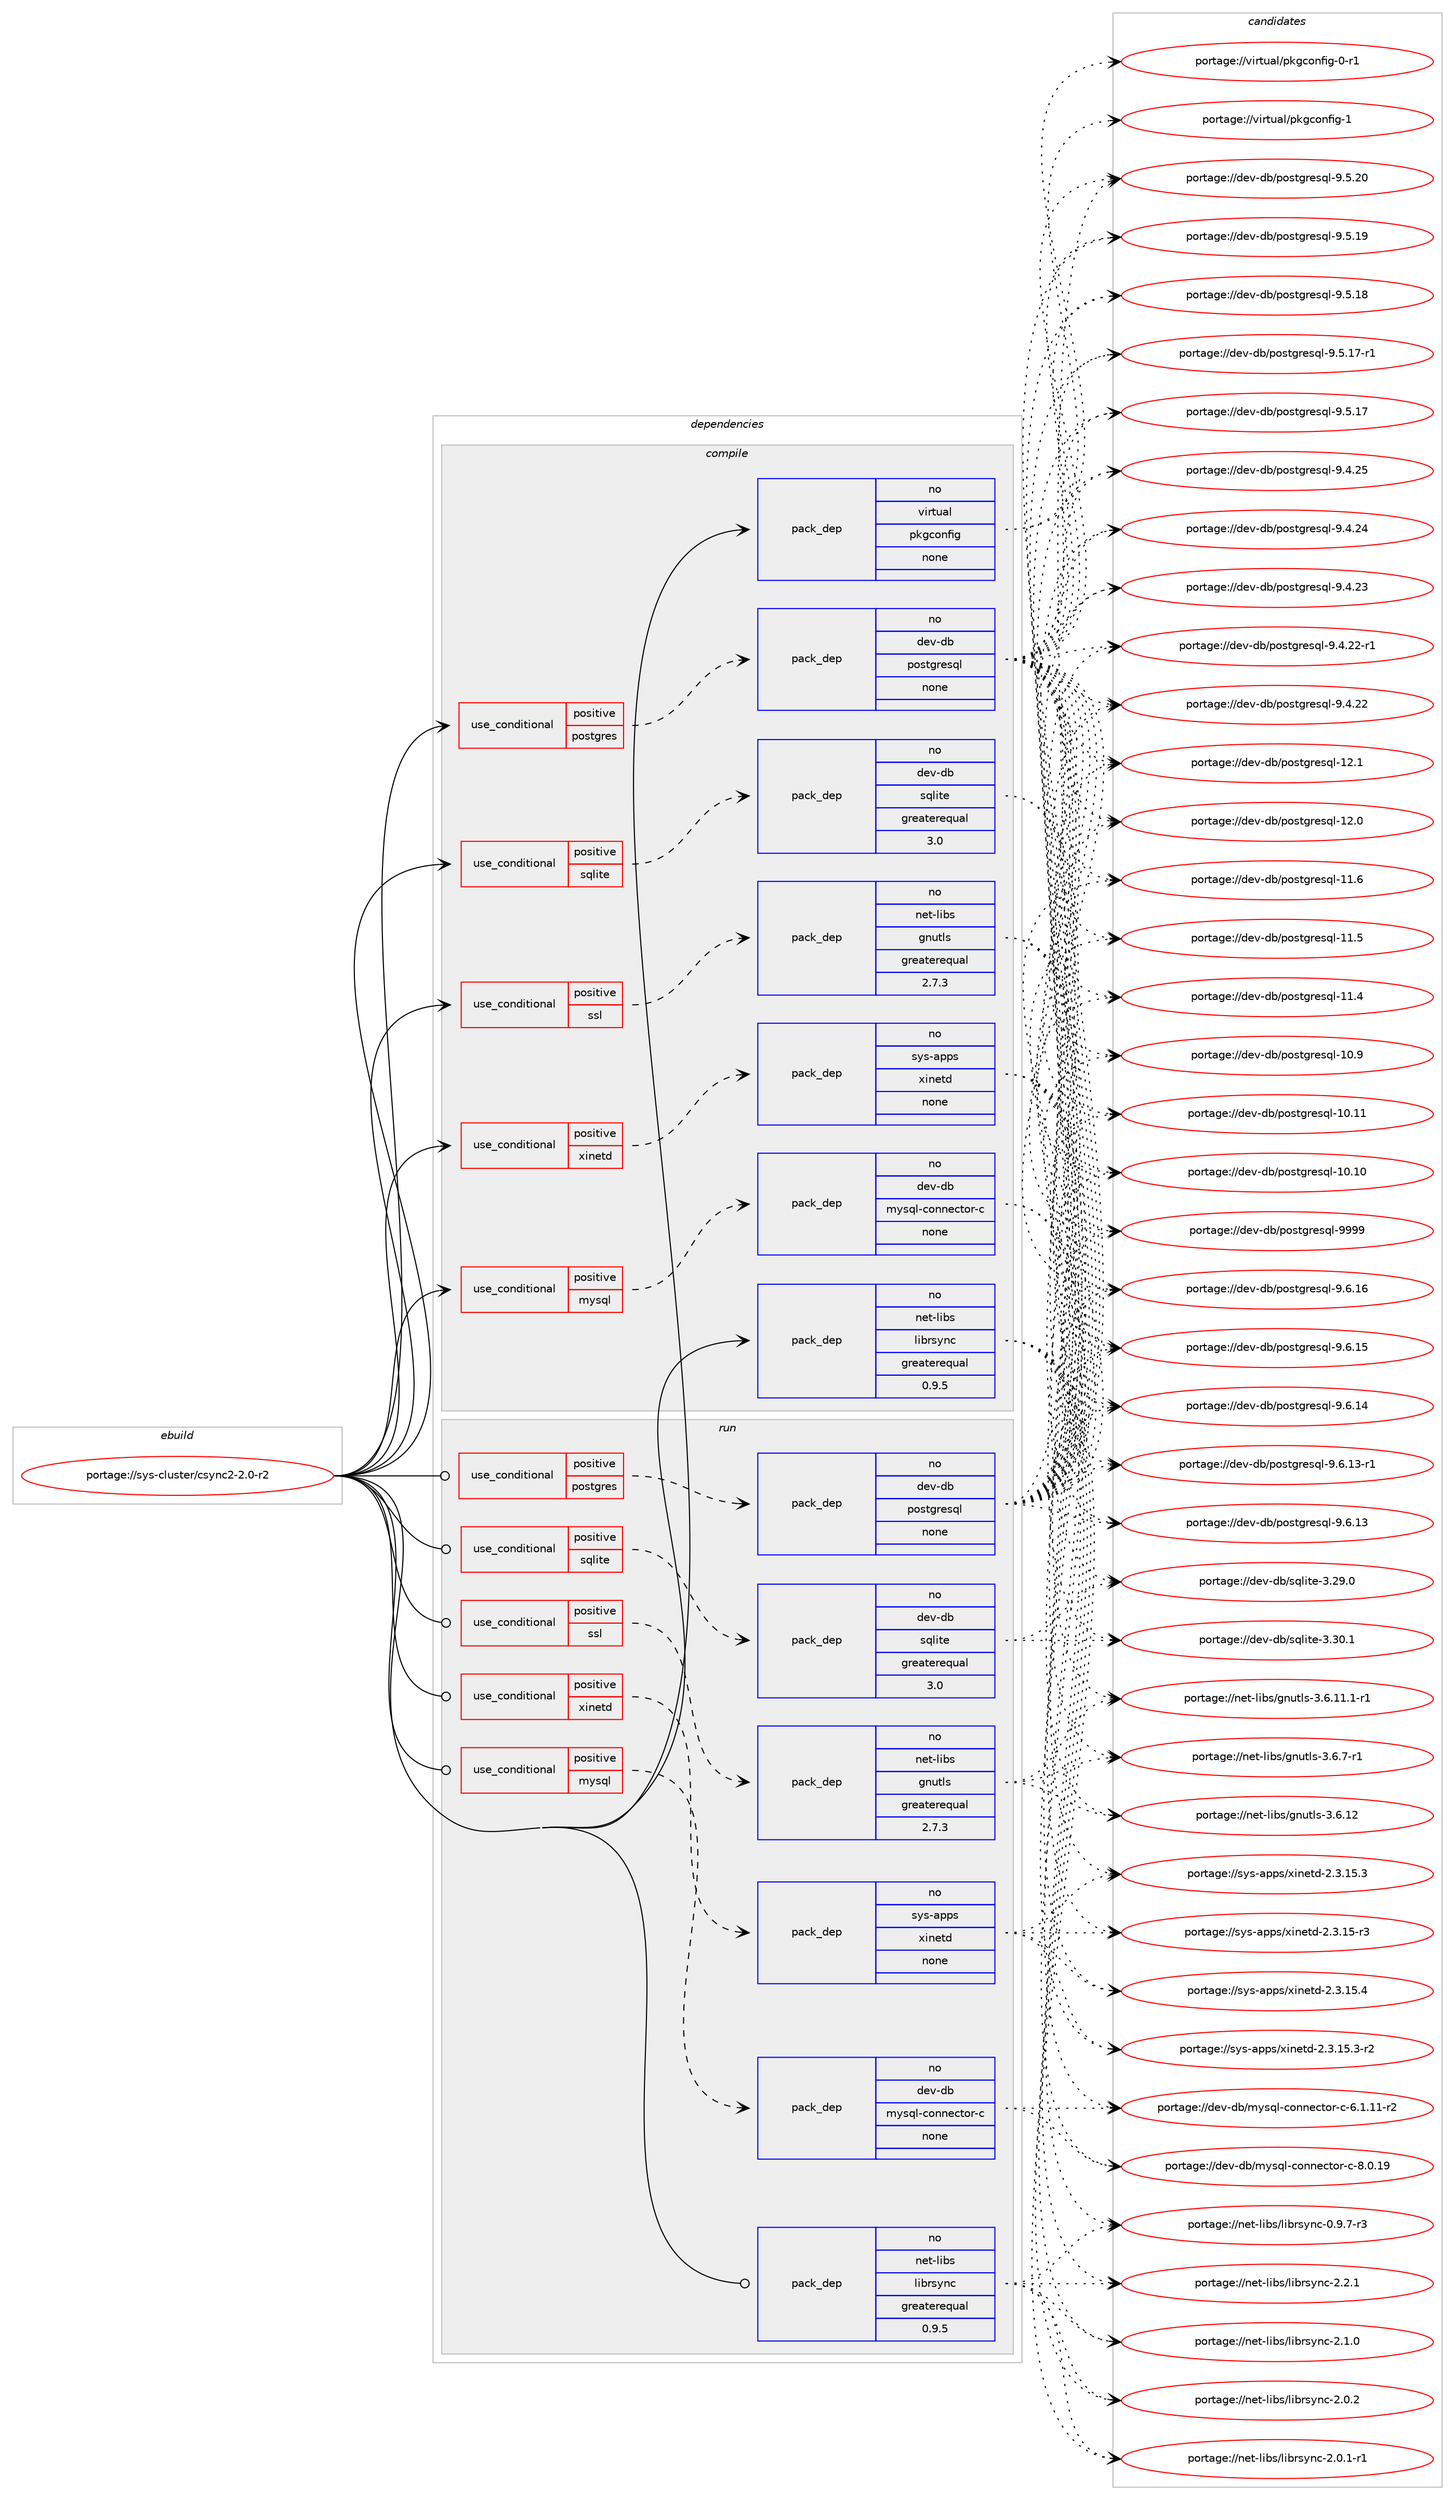 digraph prolog {

# *************
# Graph options
# *************

newrank=true;
concentrate=true;
compound=true;
graph [rankdir=LR,fontname=Helvetica,fontsize=10,ranksep=1.5];#, ranksep=2.5, nodesep=0.2];
edge  [arrowhead=vee];
node  [fontname=Helvetica,fontsize=10];

# **********
# The ebuild
# **********

subgraph cluster_leftcol {
color=gray;
rank=same;
label=<<i>ebuild</i>>;
id [label="portage://sys-cluster/csync2-2.0-r2", color=red, width=4, href="../sys-cluster/csync2-2.0-r2.svg"];
}

# ****************
# The dependencies
# ****************

subgraph cluster_midcol {
color=gray;
label=<<i>dependencies</i>>;
subgraph cluster_compile {
fillcolor="#eeeeee";
style=filled;
label=<<i>compile</i>>;
subgraph cond11153 {
dependency54401 [label=<<TABLE BORDER="0" CELLBORDER="1" CELLSPACING="0" CELLPADDING="4"><TR><TD ROWSPAN="3" CELLPADDING="10">use_conditional</TD></TR><TR><TD>positive</TD></TR><TR><TD>mysql</TD></TR></TABLE>>, shape=none, color=red];
subgraph pack42097 {
dependency54402 [label=<<TABLE BORDER="0" CELLBORDER="1" CELLSPACING="0" CELLPADDING="4" WIDTH="220"><TR><TD ROWSPAN="6" CELLPADDING="30">pack_dep</TD></TR><TR><TD WIDTH="110">no</TD></TR><TR><TD>dev-db</TD></TR><TR><TD>mysql-connector-c</TD></TR><TR><TD>none</TD></TR><TR><TD></TD></TR></TABLE>>, shape=none, color=blue];
}
dependency54401:e -> dependency54402:w [weight=20,style="dashed",arrowhead="vee"];
}
id:e -> dependency54401:w [weight=20,style="solid",arrowhead="vee"];
subgraph cond11154 {
dependency54403 [label=<<TABLE BORDER="0" CELLBORDER="1" CELLSPACING="0" CELLPADDING="4"><TR><TD ROWSPAN="3" CELLPADDING="10">use_conditional</TD></TR><TR><TD>positive</TD></TR><TR><TD>postgres</TD></TR></TABLE>>, shape=none, color=red];
subgraph pack42098 {
dependency54404 [label=<<TABLE BORDER="0" CELLBORDER="1" CELLSPACING="0" CELLPADDING="4" WIDTH="220"><TR><TD ROWSPAN="6" CELLPADDING="30">pack_dep</TD></TR><TR><TD WIDTH="110">no</TD></TR><TR><TD>dev-db</TD></TR><TR><TD>postgresql</TD></TR><TR><TD>none</TD></TR><TR><TD></TD></TR></TABLE>>, shape=none, color=blue];
}
dependency54403:e -> dependency54404:w [weight=20,style="dashed",arrowhead="vee"];
}
id:e -> dependency54403:w [weight=20,style="solid",arrowhead="vee"];
subgraph cond11155 {
dependency54405 [label=<<TABLE BORDER="0" CELLBORDER="1" CELLSPACING="0" CELLPADDING="4"><TR><TD ROWSPAN="3" CELLPADDING="10">use_conditional</TD></TR><TR><TD>positive</TD></TR><TR><TD>sqlite</TD></TR></TABLE>>, shape=none, color=red];
subgraph pack42099 {
dependency54406 [label=<<TABLE BORDER="0" CELLBORDER="1" CELLSPACING="0" CELLPADDING="4" WIDTH="220"><TR><TD ROWSPAN="6" CELLPADDING="30">pack_dep</TD></TR><TR><TD WIDTH="110">no</TD></TR><TR><TD>dev-db</TD></TR><TR><TD>sqlite</TD></TR><TR><TD>greaterequal</TD></TR><TR><TD>3.0</TD></TR></TABLE>>, shape=none, color=blue];
}
dependency54405:e -> dependency54406:w [weight=20,style="dashed",arrowhead="vee"];
}
id:e -> dependency54405:w [weight=20,style="solid",arrowhead="vee"];
subgraph cond11156 {
dependency54407 [label=<<TABLE BORDER="0" CELLBORDER="1" CELLSPACING="0" CELLPADDING="4"><TR><TD ROWSPAN="3" CELLPADDING="10">use_conditional</TD></TR><TR><TD>positive</TD></TR><TR><TD>ssl</TD></TR></TABLE>>, shape=none, color=red];
subgraph pack42100 {
dependency54408 [label=<<TABLE BORDER="0" CELLBORDER="1" CELLSPACING="0" CELLPADDING="4" WIDTH="220"><TR><TD ROWSPAN="6" CELLPADDING="30">pack_dep</TD></TR><TR><TD WIDTH="110">no</TD></TR><TR><TD>net-libs</TD></TR><TR><TD>gnutls</TD></TR><TR><TD>greaterequal</TD></TR><TR><TD>2.7.3</TD></TR></TABLE>>, shape=none, color=blue];
}
dependency54407:e -> dependency54408:w [weight=20,style="dashed",arrowhead="vee"];
}
id:e -> dependency54407:w [weight=20,style="solid",arrowhead="vee"];
subgraph cond11157 {
dependency54409 [label=<<TABLE BORDER="0" CELLBORDER="1" CELLSPACING="0" CELLPADDING="4"><TR><TD ROWSPAN="3" CELLPADDING="10">use_conditional</TD></TR><TR><TD>positive</TD></TR><TR><TD>xinetd</TD></TR></TABLE>>, shape=none, color=red];
subgraph pack42101 {
dependency54410 [label=<<TABLE BORDER="0" CELLBORDER="1" CELLSPACING="0" CELLPADDING="4" WIDTH="220"><TR><TD ROWSPAN="6" CELLPADDING="30">pack_dep</TD></TR><TR><TD WIDTH="110">no</TD></TR><TR><TD>sys-apps</TD></TR><TR><TD>xinetd</TD></TR><TR><TD>none</TD></TR><TR><TD></TD></TR></TABLE>>, shape=none, color=blue];
}
dependency54409:e -> dependency54410:w [weight=20,style="dashed",arrowhead="vee"];
}
id:e -> dependency54409:w [weight=20,style="solid",arrowhead="vee"];
subgraph pack42102 {
dependency54411 [label=<<TABLE BORDER="0" CELLBORDER="1" CELLSPACING="0" CELLPADDING="4" WIDTH="220"><TR><TD ROWSPAN="6" CELLPADDING="30">pack_dep</TD></TR><TR><TD WIDTH="110">no</TD></TR><TR><TD>net-libs</TD></TR><TR><TD>librsync</TD></TR><TR><TD>greaterequal</TD></TR><TR><TD>0.9.5</TD></TR></TABLE>>, shape=none, color=blue];
}
id:e -> dependency54411:w [weight=20,style="solid",arrowhead="vee"];
subgraph pack42103 {
dependency54412 [label=<<TABLE BORDER="0" CELLBORDER="1" CELLSPACING="0" CELLPADDING="4" WIDTH="220"><TR><TD ROWSPAN="6" CELLPADDING="30">pack_dep</TD></TR><TR><TD WIDTH="110">no</TD></TR><TR><TD>virtual</TD></TR><TR><TD>pkgconfig</TD></TR><TR><TD>none</TD></TR><TR><TD></TD></TR></TABLE>>, shape=none, color=blue];
}
id:e -> dependency54412:w [weight=20,style="solid",arrowhead="vee"];
}
subgraph cluster_compileandrun {
fillcolor="#eeeeee";
style=filled;
label=<<i>compile and run</i>>;
}
subgraph cluster_run {
fillcolor="#eeeeee";
style=filled;
label=<<i>run</i>>;
subgraph cond11158 {
dependency54413 [label=<<TABLE BORDER="0" CELLBORDER="1" CELLSPACING="0" CELLPADDING="4"><TR><TD ROWSPAN="3" CELLPADDING="10">use_conditional</TD></TR><TR><TD>positive</TD></TR><TR><TD>mysql</TD></TR></TABLE>>, shape=none, color=red];
subgraph pack42104 {
dependency54414 [label=<<TABLE BORDER="0" CELLBORDER="1" CELLSPACING="0" CELLPADDING="4" WIDTH="220"><TR><TD ROWSPAN="6" CELLPADDING="30">pack_dep</TD></TR><TR><TD WIDTH="110">no</TD></TR><TR><TD>dev-db</TD></TR><TR><TD>mysql-connector-c</TD></TR><TR><TD>none</TD></TR><TR><TD></TD></TR></TABLE>>, shape=none, color=blue];
}
dependency54413:e -> dependency54414:w [weight=20,style="dashed",arrowhead="vee"];
}
id:e -> dependency54413:w [weight=20,style="solid",arrowhead="odot"];
subgraph cond11159 {
dependency54415 [label=<<TABLE BORDER="0" CELLBORDER="1" CELLSPACING="0" CELLPADDING="4"><TR><TD ROWSPAN="3" CELLPADDING="10">use_conditional</TD></TR><TR><TD>positive</TD></TR><TR><TD>postgres</TD></TR></TABLE>>, shape=none, color=red];
subgraph pack42105 {
dependency54416 [label=<<TABLE BORDER="0" CELLBORDER="1" CELLSPACING="0" CELLPADDING="4" WIDTH="220"><TR><TD ROWSPAN="6" CELLPADDING="30">pack_dep</TD></TR><TR><TD WIDTH="110">no</TD></TR><TR><TD>dev-db</TD></TR><TR><TD>postgresql</TD></TR><TR><TD>none</TD></TR><TR><TD></TD></TR></TABLE>>, shape=none, color=blue];
}
dependency54415:e -> dependency54416:w [weight=20,style="dashed",arrowhead="vee"];
}
id:e -> dependency54415:w [weight=20,style="solid",arrowhead="odot"];
subgraph cond11160 {
dependency54417 [label=<<TABLE BORDER="0" CELLBORDER="1" CELLSPACING="0" CELLPADDING="4"><TR><TD ROWSPAN="3" CELLPADDING="10">use_conditional</TD></TR><TR><TD>positive</TD></TR><TR><TD>sqlite</TD></TR></TABLE>>, shape=none, color=red];
subgraph pack42106 {
dependency54418 [label=<<TABLE BORDER="0" CELLBORDER="1" CELLSPACING="0" CELLPADDING="4" WIDTH="220"><TR><TD ROWSPAN="6" CELLPADDING="30">pack_dep</TD></TR><TR><TD WIDTH="110">no</TD></TR><TR><TD>dev-db</TD></TR><TR><TD>sqlite</TD></TR><TR><TD>greaterequal</TD></TR><TR><TD>3.0</TD></TR></TABLE>>, shape=none, color=blue];
}
dependency54417:e -> dependency54418:w [weight=20,style="dashed",arrowhead="vee"];
}
id:e -> dependency54417:w [weight=20,style="solid",arrowhead="odot"];
subgraph cond11161 {
dependency54419 [label=<<TABLE BORDER="0" CELLBORDER="1" CELLSPACING="0" CELLPADDING="4"><TR><TD ROWSPAN="3" CELLPADDING="10">use_conditional</TD></TR><TR><TD>positive</TD></TR><TR><TD>ssl</TD></TR></TABLE>>, shape=none, color=red];
subgraph pack42107 {
dependency54420 [label=<<TABLE BORDER="0" CELLBORDER="1" CELLSPACING="0" CELLPADDING="4" WIDTH="220"><TR><TD ROWSPAN="6" CELLPADDING="30">pack_dep</TD></TR><TR><TD WIDTH="110">no</TD></TR><TR><TD>net-libs</TD></TR><TR><TD>gnutls</TD></TR><TR><TD>greaterequal</TD></TR><TR><TD>2.7.3</TD></TR></TABLE>>, shape=none, color=blue];
}
dependency54419:e -> dependency54420:w [weight=20,style="dashed",arrowhead="vee"];
}
id:e -> dependency54419:w [weight=20,style="solid",arrowhead="odot"];
subgraph cond11162 {
dependency54421 [label=<<TABLE BORDER="0" CELLBORDER="1" CELLSPACING="0" CELLPADDING="4"><TR><TD ROWSPAN="3" CELLPADDING="10">use_conditional</TD></TR><TR><TD>positive</TD></TR><TR><TD>xinetd</TD></TR></TABLE>>, shape=none, color=red];
subgraph pack42108 {
dependency54422 [label=<<TABLE BORDER="0" CELLBORDER="1" CELLSPACING="0" CELLPADDING="4" WIDTH="220"><TR><TD ROWSPAN="6" CELLPADDING="30">pack_dep</TD></TR><TR><TD WIDTH="110">no</TD></TR><TR><TD>sys-apps</TD></TR><TR><TD>xinetd</TD></TR><TR><TD>none</TD></TR><TR><TD></TD></TR></TABLE>>, shape=none, color=blue];
}
dependency54421:e -> dependency54422:w [weight=20,style="dashed",arrowhead="vee"];
}
id:e -> dependency54421:w [weight=20,style="solid",arrowhead="odot"];
subgraph pack42109 {
dependency54423 [label=<<TABLE BORDER="0" CELLBORDER="1" CELLSPACING="0" CELLPADDING="4" WIDTH="220"><TR><TD ROWSPAN="6" CELLPADDING="30">pack_dep</TD></TR><TR><TD WIDTH="110">no</TD></TR><TR><TD>net-libs</TD></TR><TR><TD>librsync</TD></TR><TR><TD>greaterequal</TD></TR><TR><TD>0.9.5</TD></TR></TABLE>>, shape=none, color=blue];
}
id:e -> dependency54423:w [weight=20,style="solid",arrowhead="odot"];
}
}

# **************
# The candidates
# **************

subgraph cluster_choices {
rank=same;
color=gray;
label=<<i>candidates</i>>;

subgraph choice42097 {
color=black;
nodesep=1;
choice100101118451009847109121115113108459911111011010199116111114459945564648464957 [label="portage://dev-db/mysql-connector-c-8.0.19", color=red, width=4,href="../dev-db/mysql-connector-c-8.0.19.svg"];
choice1001011184510098471091211151131084599111110110101991161111144599455446494649494511450 [label="portage://dev-db/mysql-connector-c-6.1.11-r2", color=red, width=4,href="../dev-db/mysql-connector-c-6.1.11-r2.svg"];
dependency54402:e -> choice100101118451009847109121115113108459911111011010199116111114459945564648464957:w [style=dotted,weight="100"];
dependency54402:e -> choice1001011184510098471091211151131084599111110110101991161111144599455446494649494511450:w [style=dotted,weight="100"];
}
subgraph choice42098 {
color=black;
nodesep=1;
choice1001011184510098471121111151161031141011151131084557575757 [label="portage://dev-db/postgresql-9999", color=red, width=4,href="../dev-db/postgresql-9999.svg"];
choice10010111845100984711211111511610311410111511310845574654464954 [label="portage://dev-db/postgresql-9.6.16", color=red, width=4,href="../dev-db/postgresql-9.6.16.svg"];
choice10010111845100984711211111511610311410111511310845574654464953 [label="portage://dev-db/postgresql-9.6.15", color=red, width=4,href="../dev-db/postgresql-9.6.15.svg"];
choice10010111845100984711211111511610311410111511310845574654464952 [label="portage://dev-db/postgresql-9.6.14", color=red, width=4,href="../dev-db/postgresql-9.6.14.svg"];
choice100101118451009847112111115116103114101115113108455746544649514511449 [label="portage://dev-db/postgresql-9.6.13-r1", color=red, width=4,href="../dev-db/postgresql-9.6.13-r1.svg"];
choice10010111845100984711211111511610311410111511310845574654464951 [label="portage://dev-db/postgresql-9.6.13", color=red, width=4,href="../dev-db/postgresql-9.6.13.svg"];
choice10010111845100984711211111511610311410111511310845574653465048 [label="portage://dev-db/postgresql-9.5.20", color=red, width=4,href="../dev-db/postgresql-9.5.20.svg"];
choice10010111845100984711211111511610311410111511310845574653464957 [label="portage://dev-db/postgresql-9.5.19", color=red, width=4,href="../dev-db/postgresql-9.5.19.svg"];
choice10010111845100984711211111511610311410111511310845574653464956 [label="portage://dev-db/postgresql-9.5.18", color=red, width=4,href="../dev-db/postgresql-9.5.18.svg"];
choice100101118451009847112111115116103114101115113108455746534649554511449 [label="portage://dev-db/postgresql-9.5.17-r1", color=red, width=4,href="../dev-db/postgresql-9.5.17-r1.svg"];
choice10010111845100984711211111511610311410111511310845574653464955 [label="portage://dev-db/postgresql-9.5.17", color=red, width=4,href="../dev-db/postgresql-9.5.17.svg"];
choice10010111845100984711211111511610311410111511310845574652465053 [label="portage://dev-db/postgresql-9.4.25", color=red, width=4,href="../dev-db/postgresql-9.4.25.svg"];
choice10010111845100984711211111511610311410111511310845574652465052 [label="portage://dev-db/postgresql-9.4.24", color=red, width=4,href="../dev-db/postgresql-9.4.24.svg"];
choice10010111845100984711211111511610311410111511310845574652465051 [label="portage://dev-db/postgresql-9.4.23", color=red, width=4,href="../dev-db/postgresql-9.4.23.svg"];
choice100101118451009847112111115116103114101115113108455746524650504511449 [label="portage://dev-db/postgresql-9.4.22-r1", color=red, width=4,href="../dev-db/postgresql-9.4.22-r1.svg"];
choice10010111845100984711211111511610311410111511310845574652465050 [label="portage://dev-db/postgresql-9.4.22", color=red, width=4,href="../dev-db/postgresql-9.4.22.svg"];
choice1001011184510098471121111151161031141011151131084549504649 [label="portage://dev-db/postgresql-12.1", color=red, width=4,href="../dev-db/postgresql-12.1.svg"];
choice1001011184510098471121111151161031141011151131084549504648 [label="portage://dev-db/postgresql-12.0", color=red, width=4,href="../dev-db/postgresql-12.0.svg"];
choice1001011184510098471121111151161031141011151131084549494654 [label="portage://dev-db/postgresql-11.6", color=red, width=4,href="../dev-db/postgresql-11.6.svg"];
choice1001011184510098471121111151161031141011151131084549494653 [label="portage://dev-db/postgresql-11.5", color=red, width=4,href="../dev-db/postgresql-11.5.svg"];
choice1001011184510098471121111151161031141011151131084549494652 [label="portage://dev-db/postgresql-11.4", color=red, width=4,href="../dev-db/postgresql-11.4.svg"];
choice1001011184510098471121111151161031141011151131084549484657 [label="portage://dev-db/postgresql-10.9", color=red, width=4,href="../dev-db/postgresql-10.9.svg"];
choice100101118451009847112111115116103114101115113108454948464949 [label="portage://dev-db/postgresql-10.11", color=red, width=4,href="../dev-db/postgresql-10.11.svg"];
choice100101118451009847112111115116103114101115113108454948464948 [label="portage://dev-db/postgresql-10.10", color=red, width=4,href="../dev-db/postgresql-10.10.svg"];
dependency54404:e -> choice1001011184510098471121111151161031141011151131084557575757:w [style=dotted,weight="100"];
dependency54404:e -> choice10010111845100984711211111511610311410111511310845574654464954:w [style=dotted,weight="100"];
dependency54404:e -> choice10010111845100984711211111511610311410111511310845574654464953:w [style=dotted,weight="100"];
dependency54404:e -> choice10010111845100984711211111511610311410111511310845574654464952:w [style=dotted,weight="100"];
dependency54404:e -> choice100101118451009847112111115116103114101115113108455746544649514511449:w [style=dotted,weight="100"];
dependency54404:e -> choice10010111845100984711211111511610311410111511310845574654464951:w [style=dotted,weight="100"];
dependency54404:e -> choice10010111845100984711211111511610311410111511310845574653465048:w [style=dotted,weight="100"];
dependency54404:e -> choice10010111845100984711211111511610311410111511310845574653464957:w [style=dotted,weight="100"];
dependency54404:e -> choice10010111845100984711211111511610311410111511310845574653464956:w [style=dotted,weight="100"];
dependency54404:e -> choice100101118451009847112111115116103114101115113108455746534649554511449:w [style=dotted,weight="100"];
dependency54404:e -> choice10010111845100984711211111511610311410111511310845574653464955:w [style=dotted,weight="100"];
dependency54404:e -> choice10010111845100984711211111511610311410111511310845574652465053:w [style=dotted,weight="100"];
dependency54404:e -> choice10010111845100984711211111511610311410111511310845574652465052:w [style=dotted,weight="100"];
dependency54404:e -> choice10010111845100984711211111511610311410111511310845574652465051:w [style=dotted,weight="100"];
dependency54404:e -> choice100101118451009847112111115116103114101115113108455746524650504511449:w [style=dotted,weight="100"];
dependency54404:e -> choice10010111845100984711211111511610311410111511310845574652465050:w [style=dotted,weight="100"];
dependency54404:e -> choice1001011184510098471121111151161031141011151131084549504649:w [style=dotted,weight="100"];
dependency54404:e -> choice1001011184510098471121111151161031141011151131084549504648:w [style=dotted,weight="100"];
dependency54404:e -> choice1001011184510098471121111151161031141011151131084549494654:w [style=dotted,weight="100"];
dependency54404:e -> choice1001011184510098471121111151161031141011151131084549494653:w [style=dotted,weight="100"];
dependency54404:e -> choice1001011184510098471121111151161031141011151131084549494652:w [style=dotted,weight="100"];
dependency54404:e -> choice1001011184510098471121111151161031141011151131084549484657:w [style=dotted,weight="100"];
dependency54404:e -> choice100101118451009847112111115116103114101115113108454948464949:w [style=dotted,weight="100"];
dependency54404:e -> choice100101118451009847112111115116103114101115113108454948464948:w [style=dotted,weight="100"];
}
subgraph choice42099 {
color=black;
nodesep=1;
choice10010111845100984711511310810511610145514651484649 [label="portage://dev-db/sqlite-3.30.1", color=red, width=4,href="../dev-db/sqlite-3.30.1.svg"];
choice10010111845100984711511310810511610145514650574648 [label="portage://dev-db/sqlite-3.29.0", color=red, width=4,href="../dev-db/sqlite-3.29.0.svg"];
dependency54406:e -> choice10010111845100984711511310810511610145514651484649:w [style=dotted,weight="100"];
dependency54406:e -> choice10010111845100984711511310810511610145514650574648:w [style=dotted,weight="100"];
}
subgraph choice42100 {
color=black;
nodesep=1;
choice1101011164510810598115471031101171161081154551465446554511449 [label="portage://net-libs/gnutls-3.6.7-r1", color=red, width=4,href="../net-libs/gnutls-3.6.7-r1.svg"];
choice11010111645108105981154710311011711610811545514654464950 [label="portage://net-libs/gnutls-3.6.12", color=red, width=4,href="../net-libs/gnutls-3.6.12.svg"];
choice1101011164510810598115471031101171161081154551465446494946494511449 [label="portage://net-libs/gnutls-3.6.11.1-r1", color=red, width=4,href="../net-libs/gnutls-3.6.11.1-r1.svg"];
dependency54408:e -> choice1101011164510810598115471031101171161081154551465446554511449:w [style=dotted,weight="100"];
dependency54408:e -> choice11010111645108105981154710311011711610811545514654464950:w [style=dotted,weight="100"];
dependency54408:e -> choice1101011164510810598115471031101171161081154551465446494946494511449:w [style=dotted,weight="100"];
}
subgraph choice42101 {
color=black;
nodesep=1;
choice115121115459711211211547120105110101116100455046514649534652 [label="portage://sys-apps/xinetd-2.3.15.4", color=red, width=4,href="../sys-apps/xinetd-2.3.15.4.svg"];
choice1151211154597112112115471201051101011161004550465146495346514511450 [label="portage://sys-apps/xinetd-2.3.15.3-r2", color=red, width=4,href="../sys-apps/xinetd-2.3.15.3-r2.svg"];
choice115121115459711211211547120105110101116100455046514649534651 [label="portage://sys-apps/xinetd-2.3.15.3", color=red, width=4,href="../sys-apps/xinetd-2.3.15.3.svg"];
choice115121115459711211211547120105110101116100455046514649534511451 [label="portage://sys-apps/xinetd-2.3.15-r3", color=red, width=4,href="../sys-apps/xinetd-2.3.15-r3.svg"];
dependency54410:e -> choice115121115459711211211547120105110101116100455046514649534652:w [style=dotted,weight="100"];
dependency54410:e -> choice1151211154597112112115471201051101011161004550465146495346514511450:w [style=dotted,weight="100"];
dependency54410:e -> choice115121115459711211211547120105110101116100455046514649534651:w [style=dotted,weight="100"];
dependency54410:e -> choice115121115459711211211547120105110101116100455046514649534511451:w [style=dotted,weight="100"];
}
subgraph choice42102 {
color=black;
nodesep=1;
choice1101011164510810598115471081059811411512111099455046504649 [label="portage://net-libs/librsync-2.2.1", color=red, width=4,href="../net-libs/librsync-2.2.1.svg"];
choice1101011164510810598115471081059811411512111099455046494648 [label="portage://net-libs/librsync-2.1.0", color=red, width=4,href="../net-libs/librsync-2.1.0.svg"];
choice1101011164510810598115471081059811411512111099455046484650 [label="portage://net-libs/librsync-2.0.2", color=red, width=4,href="../net-libs/librsync-2.0.2.svg"];
choice11010111645108105981154710810598114115121110994550464846494511449 [label="portage://net-libs/librsync-2.0.1-r1", color=red, width=4,href="../net-libs/librsync-2.0.1-r1.svg"];
choice11010111645108105981154710810598114115121110994548465746554511451 [label="portage://net-libs/librsync-0.9.7-r3", color=red, width=4,href="../net-libs/librsync-0.9.7-r3.svg"];
dependency54411:e -> choice1101011164510810598115471081059811411512111099455046504649:w [style=dotted,weight="100"];
dependency54411:e -> choice1101011164510810598115471081059811411512111099455046494648:w [style=dotted,weight="100"];
dependency54411:e -> choice1101011164510810598115471081059811411512111099455046484650:w [style=dotted,weight="100"];
dependency54411:e -> choice11010111645108105981154710810598114115121110994550464846494511449:w [style=dotted,weight="100"];
dependency54411:e -> choice11010111645108105981154710810598114115121110994548465746554511451:w [style=dotted,weight="100"];
}
subgraph choice42103 {
color=black;
nodesep=1;
choice1181051141161179710847112107103991111101021051034549 [label="portage://virtual/pkgconfig-1", color=red, width=4,href="../virtual/pkgconfig-1.svg"];
choice11810511411611797108471121071039911111010210510345484511449 [label="portage://virtual/pkgconfig-0-r1", color=red, width=4,href="../virtual/pkgconfig-0-r1.svg"];
dependency54412:e -> choice1181051141161179710847112107103991111101021051034549:w [style=dotted,weight="100"];
dependency54412:e -> choice11810511411611797108471121071039911111010210510345484511449:w [style=dotted,weight="100"];
}
subgraph choice42104 {
color=black;
nodesep=1;
choice100101118451009847109121115113108459911111011010199116111114459945564648464957 [label="portage://dev-db/mysql-connector-c-8.0.19", color=red, width=4,href="../dev-db/mysql-connector-c-8.0.19.svg"];
choice1001011184510098471091211151131084599111110110101991161111144599455446494649494511450 [label="portage://dev-db/mysql-connector-c-6.1.11-r2", color=red, width=4,href="../dev-db/mysql-connector-c-6.1.11-r2.svg"];
dependency54414:e -> choice100101118451009847109121115113108459911111011010199116111114459945564648464957:w [style=dotted,weight="100"];
dependency54414:e -> choice1001011184510098471091211151131084599111110110101991161111144599455446494649494511450:w [style=dotted,weight="100"];
}
subgraph choice42105 {
color=black;
nodesep=1;
choice1001011184510098471121111151161031141011151131084557575757 [label="portage://dev-db/postgresql-9999", color=red, width=4,href="../dev-db/postgresql-9999.svg"];
choice10010111845100984711211111511610311410111511310845574654464954 [label="portage://dev-db/postgresql-9.6.16", color=red, width=4,href="../dev-db/postgresql-9.6.16.svg"];
choice10010111845100984711211111511610311410111511310845574654464953 [label="portage://dev-db/postgresql-9.6.15", color=red, width=4,href="../dev-db/postgresql-9.6.15.svg"];
choice10010111845100984711211111511610311410111511310845574654464952 [label="portage://dev-db/postgresql-9.6.14", color=red, width=4,href="../dev-db/postgresql-9.6.14.svg"];
choice100101118451009847112111115116103114101115113108455746544649514511449 [label="portage://dev-db/postgresql-9.6.13-r1", color=red, width=4,href="../dev-db/postgresql-9.6.13-r1.svg"];
choice10010111845100984711211111511610311410111511310845574654464951 [label="portage://dev-db/postgresql-9.6.13", color=red, width=4,href="../dev-db/postgresql-9.6.13.svg"];
choice10010111845100984711211111511610311410111511310845574653465048 [label="portage://dev-db/postgresql-9.5.20", color=red, width=4,href="../dev-db/postgresql-9.5.20.svg"];
choice10010111845100984711211111511610311410111511310845574653464957 [label="portage://dev-db/postgresql-9.5.19", color=red, width=4,href="../dev-db/postgresql-9.5.19.svg"];
choice10010111845100984711211111511610311410111511310845574653464956 [label="portage://dev-db/postgresql-9.5.18", color=red, width=4,href="../dev-db/postgresql-9.5.18.svg"];
choice100101118451009847112111115116103114101115113108455746534649554511449 [label="portage://dev-db/postgresql-9.5.17-r1", color=red, width=4,href="../dev-db/postgresql-9.5.17-r1.svg"];
choice10010111845100984711211111511610311410111511310845574653464955 [label="portage://dev-db/postgresql-9.5.17", color=red, width=4,href="../dev-db/postgresql-9.5.17.svg"];
choice10010111845100984711211111511610311410111511310845574652465053 [label="portage://dev-db/postgresql-9.4.25", color=red, width=4,href="../dev-db/postgresql-9.4.25.svg"];
choice10010111845100984711211111511610311410111511310845574652465052 [label="portage://dev-db/postgresql-9.4.24", color=red, width=4,href="../dev-db/postgresql-9.4.24.svg"];
choice10010111845100984711211111511610311410111511310845574652465051 [label="portage://dev-db/postgresql-9.4.23", color=red, width=4,href="../dev-db/postgresql-9.4.23.svg"];
choice100101118451009847112111115116103114101115113108455746524650504511449 [label="portage://dev-db/postgresql-9.4.22-r1", color=red, width=4,href="../dev-db/postgresql-9.4.22-r1.svg"];
choice10010111845100984711211111511610311410111511310845574652465050 [label="portage://dev-db/postgresql-9.4.22", color=red, width=4,href="../dev-db/postgresql-9.4.22.svg"];
choice1001011184510098471121111151161031141011151131084549504649 [label="portage://dev-db/postgresql-12.1", color=red, width=4,href="../dev-db/postgresql-12.1.svg"];
choice1001011184510098471121111151161031141011151131084549504648 [label="portage://dev-db/postgresql-12.0", color=red, width=4,href="../dev-db/postgresql-12.0.svg"];
choice1001011184510098471121111151161031141011151131084549494654 [label="portage://dev-db/postgresql-11.6", color=red, width=4,href="../dev-db/postgresql-11.6.svg"];
choice1001011184510098471121111151161031141011151131084549494653 [label="portage://dev-db/postgresql-11.5", color=red, width=4,href="../dev-db/postgresql-11.5.svg"];
choice1001011184510098471121111151161031141011151131084549494652 [label="portage://dev-db/postgresql-11.4", color=red, width=4,href="../dev-db/postgresql-11.4.svg"];
choice1001011184510098471121111151161031141011151131084549484657 [label="portage://dev-db/postgresql-10.9", color=red, width=4,href="../dev-db/postgresql-10.9.svg"];
choice100101118451009847112111115116103114101115113108454948464949 [label="portage://dev-db/postgresql-10.11", color=red, width=4,href="../dev-db/postgresql-10.11.svg"];
choice100101118451009847112111115116103114101115113108454948464948 [label="portage://dev-db/postgresql-10.10", color=red, width=4,href="../dev-db/postgresql-10.10.svg"];
dependency54416:e -> choice1001011184510098471121111151161031141011151131084557575757:w [style=dotted,weight="100"];
dependency54416:e -> choice10010111845100984711211111511610311410111511310845574654464954:w [style=dotted,weight="100"];
dependency54416:e -> choice10010111845100984711211111511610311410111511310845574654464953:w [style=dotted,weight="100"];
dependency54416:e -> choice10010111845100984711211111511610311410111511310845574654464952:w [style=dotted,weight="100"];
dependency54416:e -> choice100101118451009847112111115116103114101115113108455746544649514511449:w [style=dotted,weight="100"];
dependency54416:e -> choice10010111845100984711211111511610311410111511310845574654464951:w [style=dotted,weight="100"];
dependency54416:e -> choice10010111845100984711211111511610311410111511310845574653465048:w [style=dotted,weight="100"];
dependency54416:e -> choice10010111845100984711211111511610311410111511310845574653464957:w [style=dotted,weight="100"];
dependency54416:e -> choice10010111845100984711211111511610311410111511310845574653464956:w [style=dotted,weight="100"];
dependency54416:e -> choice100101118451009847112111115116103114101115113108455746534649554511449:w [style=dotted,weight="100"];
dependency54416:e -> choice10010111845100984711211111511610311410111511310845574653464955:w [style=dotted,weight="100"];
dependency54416:e -> choice10010111845100984711211111511610311410111511310845574652465053:w [style=dotted,weight="100"];
dependency54416:e -> choice10010111845100984711211111511610311410111511310845574652465052:w [style=dotted,weight="100"];
dependency54416:e -> choice10010111845100984711211111511610311410111511310845574652465051:w [style=dotted,weight="100"];
dependency54416:e -> choice100101118451009847112111115116103114101115113108455746524650504511449:w [style=dotted,weight="100"];
dependency54416:e -> choice10010111845100984711211111511610311410111511310845574652465050:w [style=dotted,weight="100"];
dependency54416:e -> choice1001011184510098471121111151161031141011151131084549504649:w [style=dotted,weight="100"];
dependency54416:e -> choice1001011184510098471121111151161031141011151131084549504648:w [style=dotted,weight="100"];
dependency54416:e -> choice1001011184510098471121111151161031141011151131084549494654:w [style=dotted,weight="100"];
dependency54416:e -> choice1001011184510098471121111151161031141011151131084549494653:w [style=dotted,weight="100"];
dependency54416:e -> choice1001011184510098471121111151161031141011151131084549494652:w [style=dotted,weight="100"];
dependency54416:e -> choice1001011184510098471121111151161031141011151131084549484657:w [style=dotted,weight="100"];
dependency54416:e -> choice100101118451009847112111115116103114101115113108454948464949:w [style=dotted,weight="100"];
dependency54416:e -> choice100101118451009847112111115116103114101115113108454948464948:w [style=dotted,weight="100"];
}
subgraph choice42106 {
color=black;
nodesep=1;
choice10010111845100984711511310810511610145514651484649 [label="portage://dev-db/sqlite-3.30.1", color=red, width=4,href="../dev-db/sqlite-3.30.1.svg"];
choice10010111845100984711511310810511610145514650574648 [label="portage://dev-db/sqlite-3.29.0", color=red, width=4,href="../dev-db/sqlite-3.29.0.svg"];
dependency54418:e -> choice10010111845100984711511310810511610145514651484649:w [style=dotted,weight="100"];
dependency54418:e -> choice10010111845100984711511310810511610145514650574648:w [style=dotted,weight="100"];
}
subgraph choice42107 {
color=black;
nodesep=1;
choice1101011164510810598115471031101171161081154551465446554511449 [label="portage://net-libs/gnutls-3.6.7-r1", color=red, width=4,href="../net-libs/gnutls-3.6.7-r1.svg"];
choice11010111645108105981154710311011711610811545514654464950 [label="portage://net-libs/gnutls-3.6.12", color=red, width=4,href="../net-libs/gnutls-3.6.12.svg"];
choice1101011164510810598115471031101171161081154551465446494946494511449 [label="portage://net-libs/gnutls-3.6.11.1-r1", color=red, width=4,href="../net-libs/gnutls-3.6.11.1-r1.svg"];
dependency54420:e -> choice1101011164510810598115471031101171161081154551465446554511449:w [style=dotted,weight="100"];
dependency54420:e -> choice11010111645108105981154710311011711610811545514654464950:w [style=dotted,weight="100"];
dependency54420:e -> choice1101011164510810598115471031101171161081154551465446494946494511449:w [style=dotted,weight="100"];
}
subgraph choice42108 {
color=black;
nodesep=1;
choice115121115459711211211547120105110101116100455046514649534652 [label="portage://sys-apps/xinetd-2.3.15.4", color=red, width=4,href="../sys-apps/xinetd-2.3.15.4.svg"];
choice1151211154597112112115471201051101011161004550465146495346514511450 [label="portage://sys-apps/xinetd-2.3.15.3-r2", color=red, width=4,href="../sys-apps/xinetd-2.3.15.3-r2.svg"];
choice115121115459711211211547120105110101116100455046514649534651 [label="portage://sys-apps/xinetd-2.3.15.3", color=red, width=4,href="../sys-apps/xinetd-2.3.15.3.svg"];
choice115121115459711211211547120105110101116100455046514649534511451 [label="portage://sys-apps/xinetd-2.3.15-r3", color=red, width=4,href="../sys-apps/xinetd-2.3.15-r3.svg"];
dependency54422:e -> choice115121115459711211211547120105110101116100455046514649534652:w [style=dotted,weight="100"];
dependency54422:e -> choice1151211154597112112115471201051101011161004550465146495346514511450:w [style=dotted,weight="100"];
dependency54422:e -> choice115121115459711211211547120105110101116100455046514649534651:w [style=dotted,weight="100"];
dependency54422:e -> choice115121115459711211211547120105110101116100455046514649534511451:w [style=dotted,weight="100"];
}
subgraph choice42109 {
color=black;
nodesep=1;
choice1101011164510810598115471081059811411512111099455046504649 [label="portage://net-libs/librsync-2.2.1", color=red, width=4,href="../net-libs/librsync-2.2.1.svg"];
choice1101011164510810598115471081059811411512111099455046494648 [label="portage://net-libs/librsync-2.1.0", color=red, width=4,href="../net-libs/librsync-2.1.0.svg"];
choice1101011164510810598115471081059811411512111099455046484650 [label="portage://net-libs/librsync-2.0.2", color=red, width=4,href="../net-libs/librsync-2.0.2.svg"];
choice11010111645108105981154710810598114115121110994550464846494511449 [label="portage://net-libs/librsync-2.0.1-r1", color=red, width=4,href="../net-libs/librsync-2.0.1-r1.svg"];
choice11010111645108105981154710810598114115121110994548465746554511451 [label="portage://net-libs/librsync-0.9.7-r3", color=red, width=4,href="../net-libs/librsync-0.9.7-r3.svg"];
dependency54423:e -> choice1101011164510810598115471081059811411512111099455046504649:w [style=dotted,weight="100"];
dependency54423:e -> choice1101011164510810598115471081059811411512111099455046494648:w [style=dotted,weight="100"];
dependency54423:e -> choice1101011164510810598115471081059811411512111099455046484650:w [style=dotted,weight="100"];
dependency54423:e -> choice11010111645108105981154710810598114115121110994550464846494511449:w [style=dotted,weight="100"];
dependency54423:e -> choice11010111645108105981154710810598114115121110994548465746554511451:w [style=dotted,weight="100"];
}
}

}
